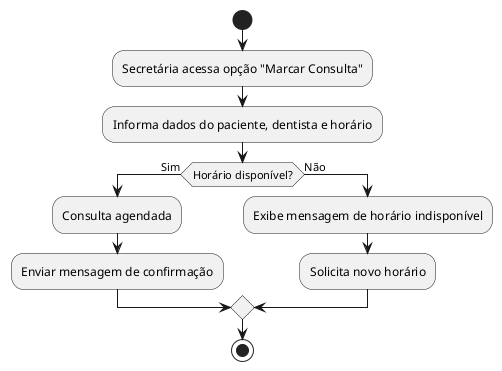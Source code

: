 @startuml
start
:Secretária acessa opção "Marcar Consulta";
:Informa dados do paciente, dentista e horário;
if (Horário disponível?) then (Sim)
  :Consulta agendada;
  :Enviar mensagem de confirmação;
else (Não)
  :Exibe mensagem de horário indisponível;
  :Solicita novo horário;
endif
stop
@enduml
